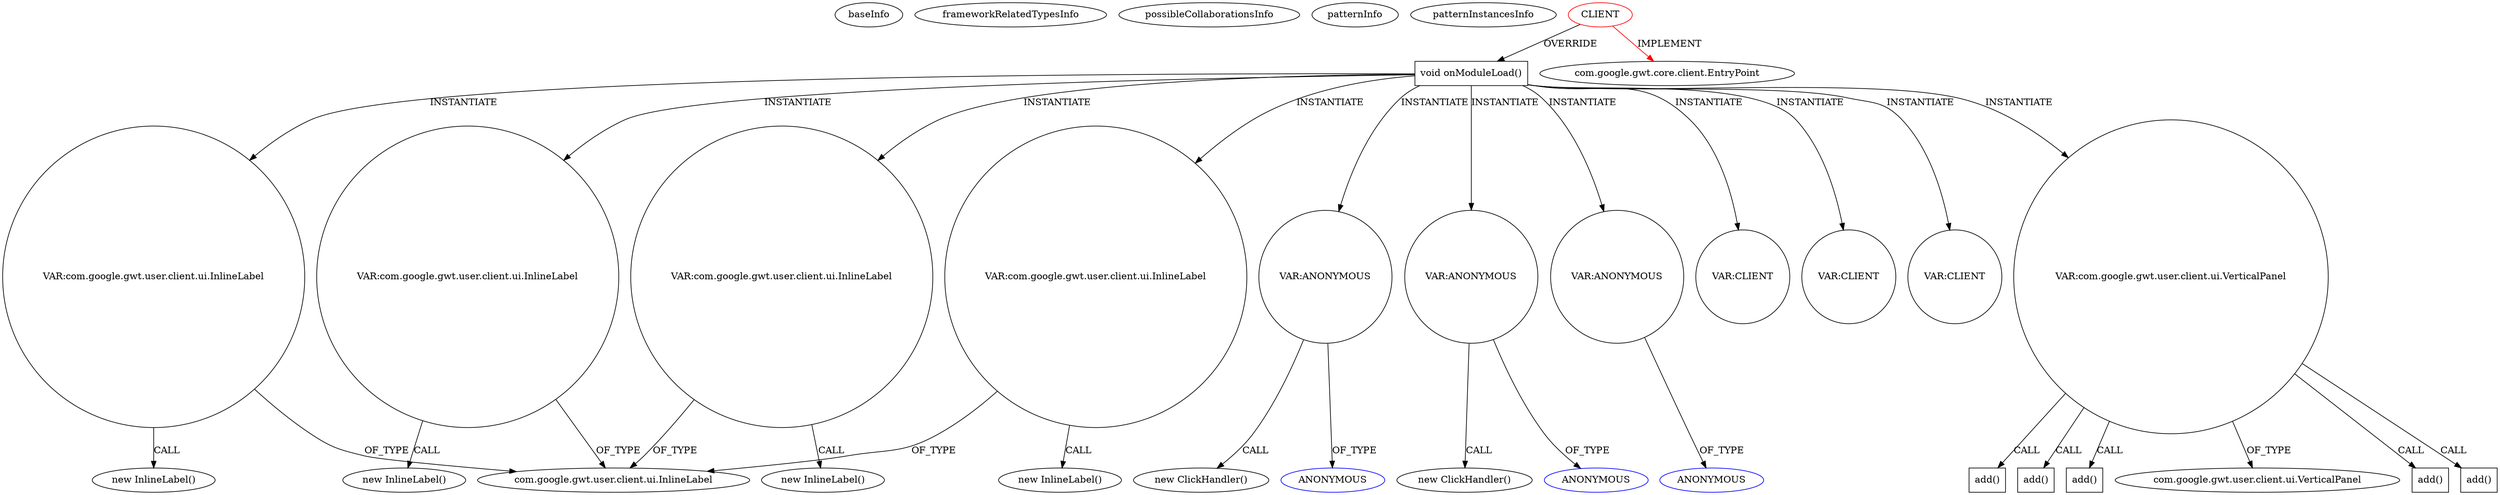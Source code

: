 digraph {
baseInfo[graphId=1088,category="pattern",isAnonymous=false,possibleRelation=false]
frameworkRelatedTypesInfo[0="com.google.gwt.core.client.EntryPoint"]
possibleCollaborationsInfo[]
patternInfo[frequency=2.0,patternRootClient=0]
patternInstancesInfo[0="ashtonthomas-gwt-fast-touch-press~/ashtonthomas-gwt-fast-touch-press/gwt-fast-touch-press-master/src/io/ashton/fastpress/client/Gwt_fast_press.java~Gwt_fast_press~744",1="nakaken0629-mezamashimailgwt~/nakaken0629-mezamashimailgwt/mezamashimailgwt-master/mezamashimailgwt/src/com/appspot/mezamashimailgwt/client/Mezamashimailgwt.java~Mezamashimailgwt~4116"]
22[label="new InlineLabel()",vertexType="CONSTRUCTOR_CALL",isFrameworkType=false]
23[label="VAR:com.google.gwt.user.client.ui.InlineLabel",vertexType="VARIABLE_EXPRESION",isFrameworkType=false,shape=circle]
24[label="com.google.gwt.user.client.ui.InlineLabel",vertexType="FRAMEWORK_CLASS_TYPE",isFrameworkType=false]
265[label="VAR:com.google.gwt.user.client.ui.InlineLabel",vertexType="VARIABLE_EXPRESION",isFrameworkType=false,shape=circle]
264[label="new InlineLabel()",vertexType="CONSTRUCTOR_CALL",isFrameworkType=false]
209[label="VAR:com.google.gwt.user.client.ui.InlineLabel",vertexType="VARIABLE_EXPRESION",isFrameworkType=false,shape=circle]
208[label="new InlineLabel()",vertexType="CONSTRUCTOR_CALL",isFrameworkType=false]
258[label="VAR:com.google.gwt.user.client.ui.InlineLabel",vertexType="VARIABLE_EXPRESION",isFrameworkType=false,shape=circle]
257[label="new InlineLabel()",vertexType="CONSTRUCTOR_CALL",isFrameworkType=false]
2[label="void onModuleLoad()",vertexType="OVERRIDING_METHOD_DECLARATION",isFrameworkType=false,shape=box]
0[label="CLIENT",vertexType="ROOT_CLIENT_CLASS_DECLARATION",isFrameworkType=false,color=red]
178[label="VAR:ANONYMOUS",vertexType="VARIABLE_EXPRESION",isFrameworkType=false,shape=circle]
179[label="ANONYMOUS",vertexType="REFERENCE_ANONYMOUS_DECLARATION",isFrameworkType=false,color=blue]
145[label="VAR:ANONYMOUS",vertexType="VARIABLE_EXPRESION",isFrameworkType=false,shape=circle]
146[label="ANONYMOUS",vertexType="REFERENCE_ANONYMOUS_DECLARATION",isFrameworkType=false,color=blue]
1[label="com.google.gwt.core.client.EntryPoint",vertexType="FRAMEWORK_INTERFACE_TYPE",isFrameworkType=false]
46[label="VAR:ANONYMOUS",vertexType="VARIABLE_EXPRESION",isFrameworkType=false,shape=circle]
47[label="ANONYMOUS",vertexType="REFERENCE_ANONYMOUS_DECLARATION",isFrameworkType=false,color=blue]
157[label="VAR:CLIENT",vertexType="VARIABLE_EXPRESION",isFrameworkType=false,shape=circle]
189[label="VAR:CLIENT",vertexType="VARIABLE_EXPRESION",isFrameworkType=false,shape=circle]
173[label="VAR:CLIENT",vertexType="VARIABLE_EXPRESION",isFrameworkType=false,shape=circle]
38[label="VAR:com.google.gwt.user.client.ui.VerticalPanel",vertexType="VARIABLE_EXPRESION",isFrameworkType=false,shape=circle]
144[label="new ClickHandler()",vertexType="CONSTRUCTOR_CALL",isFrameworkType=false]
177[label="new ClickHandler()",vertexType="CONSTRUCTOR_CALL",isFrameworkType=false]
5[label="com.google.gwt.user.client.ui.VerticalPanel",vertexType="FRAMEWORK_CLASS_TYPE",isFrameworkType=false]
60[label="add()",vertexType="INSIDE_CALL",isFrameworkType=false,shape=box]
100[label="add()",vertexType="INSIDE_CALL",isFrameworkType=false,shape=box]
105[label="add()",vertexType="INSIDE_CALL",isFrameworkType=false,shape=box]
85[label="add()",vertexType="INSIDE_CALL",isFrameworkType=false,shape=box]
75[label="add()",vertexType="INSIDE_CALL",isFrameworkType=false,shape=box]
265->264[label="CALL"]
209->24[label="OF_TYPE"]
2->265[label="INSTANTIATE"]
258->257[label="CALL"]
38->85[label="CALL"]
2->189[label="INSTANTIATE"]
178->179[label="OF_TYPE"]
209->208[label="CALL"]
258->24[label="OF_TYPE"]
2->23[label="INSTANTIATE"]
46->47[label="OF_TYPE"]
265->24[label="OF_TYPE"]
0->1[label="IMPLEMENT",color=red]
145->146[label="OF_TYPE"]
23->22[label="CALL"]
0->2[label="OVERRIDE"]
2->173[label="INSTANTIATE"]
178->177[label="CALL"]
38->60[label="CALL"]
2->178[label="INSTANTIATE"]
38->105[label="CALL"]
38->5[label="OF_TYPE"]
2->145[label="INSTANTIATE"]
2->209[label="INSTANTIATE"]
2->38[label="INSTANTIATE"]
38->75[label="CALL"]
2->258[label="INSTANTIATE"]
38->100[label="CALL"]
23->24[label="OF_TYPE"]
2->46[label="INSTANTIATE"]
145->144[label="CALL"]
2->157[label="INSTANTIATE"]
}
